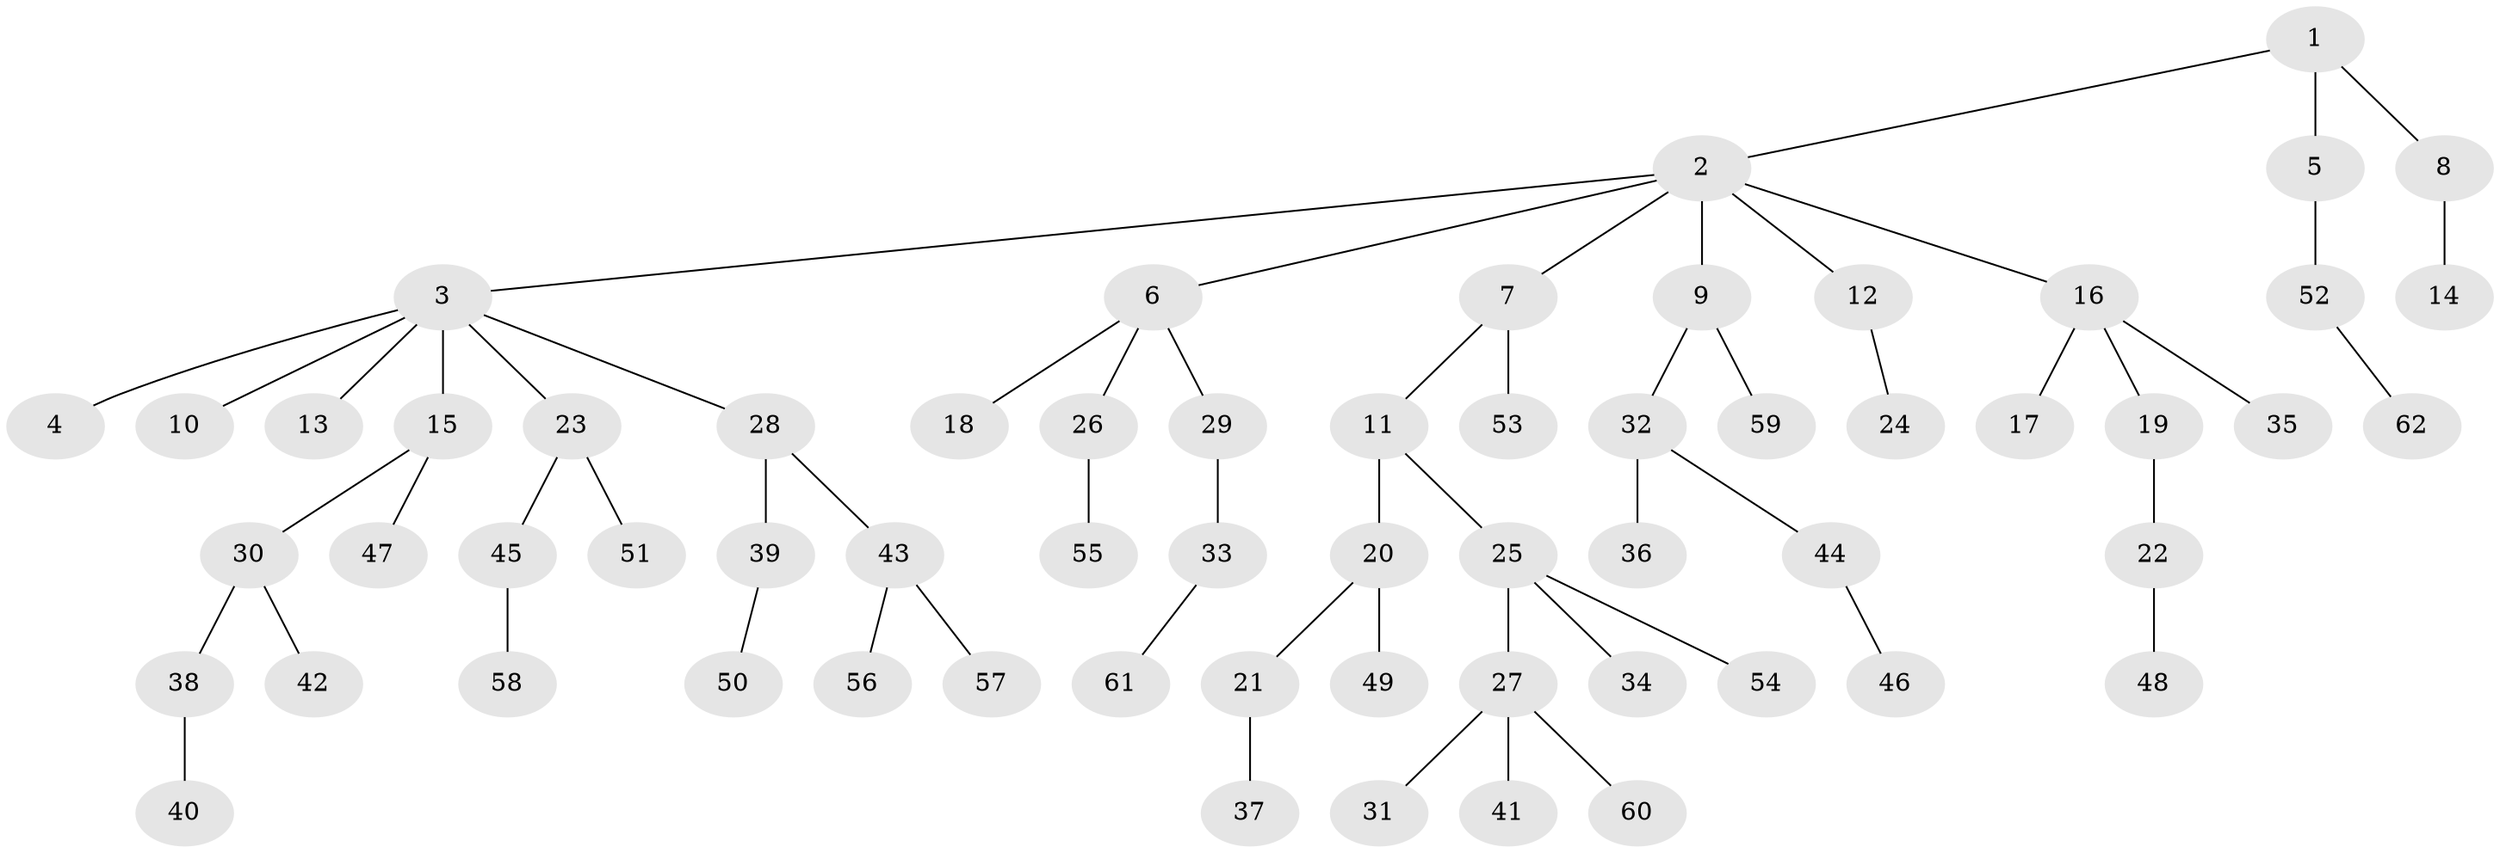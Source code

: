 // coarse degree distribution, {3: 0.12195121951219512, 9: 0.024390243902439025, 8: 0.024390243902439025, 1: 0.6097560975609756, 2: 0.17073170731707318, 5: 0.024390243902439025, 4: 0.024390243902439025}
// Generated by graph-tools (version 1.1) at 2025/42/03/06/25 10:42:06]
// undirected, 62 vertices, 61 edges
graph export_dot {
graph [start="1"]
  node [color=gray90,style=filled];
  1;
  2;
  3;
  4;
  5;
  6;
  7;
  8;
  9;
  10;
  11;
  12;
  13;
  14;
  15;
  16;
  17;
  18;
  19;
  20;
  21;
  22;
  23;
  24;
  25;
  26;
  27;
  28;
  29;
  30;
  31;
  32;
  33;
  34;
  35;
  36;
  37;
  38;
  39;
  40;
  41;
  42;
  43;
  44;
  45;
  46;
  47;
  48;
  49;
  50;
  51;
  52;
  53;
  54;
  55;
  56;
  57;
  58;
  59;
  60;
  61;
  62;
  1 -- 2;
  1 -- 5;
  1 -- 8;
  2 -- 3;
  2 -- 6;
  2 -- 7;
  2 -- 9;
  2 -- 12;
  2 -- 16;
  3 -- 4;
  3 -- 10;
  3 -- 13;
  3 -- 15;
  3 -- 23;
  3 -- 28;
  5 -- 52;
  6 -- 18;
  6 -- 26;
  6 -- 29;
  7 -- 11;
  7 -- 53;
  8 -- 14;
  9 -- 32;
  9 -- 59;
  11 -- 20;
  11 -- 25;
  12 -- 24;
  15 -- 30;
  15 -- 47;
  16 -- 17;
  16 -- 19;
  16 -- 35;
  19 -- 22;
  20 -- 21;
  20 -- 49;
  21 -- 37;
  22 -- 48;
  23 -- 45;
  23 -- 51;
  25 -- 27;
  25 -- 34;
  25 -- 54;
  26 -- 55;
  27 -- 31;
  27 -- 41;
  27 -- 60;
  28 -- 39;
  28 -- 43;
  29 -- 33;
  30 -- 38;
  30 -- 42;
  32 -- 36;
  32 -- 44;
  33 -- 61;
  38 -- 40;
  39 -- 50;
  43 -- 56;
  43 -- 57;
  44 -- 46;
  45 -- 58;
  52 -- 62;
}
